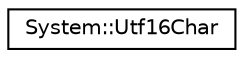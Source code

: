digraph G
{
  edge [fontname="Helvetica",fontsize="10",labelfontname="Helvetica",labelfontsize="10"];
  node [fontname="Helvetica",fontsize="10",shape=record];
  rankdir="LR";
  Node1 [label="System::Utf16Char",height=0.2,width=0.4,color="black", fillcolor="white", style="filled",URL="$class_system_1_1_utf16_char.html"];
}
